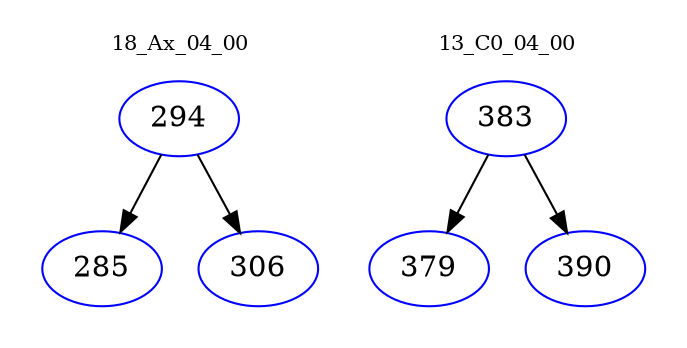 digraph{
subgraph cluster_0 {
color = white
label = "18_Ax_04_00";
fontsize=10;
T0_294 [label="294", color="blue"]
T0_294 -> T0_285 [color="black"]
T0_285 [label="285", color="blue"]
T0_294 -> T0_306 [color="black"]
T0_306 [label="306", color="blue"]
}
subgraph cluster_1 {
color = white
label = "13_C0_04_00";
fontsize=10;
T1_383 [label="383", color="blue"]
T1_383 -> T1_379 [color="black"]
T1_379 [label="379", color="blue"]
T1_383 -> T1_390 [color="black"]
T1_390 [label="390", color="blue"]
}
}
